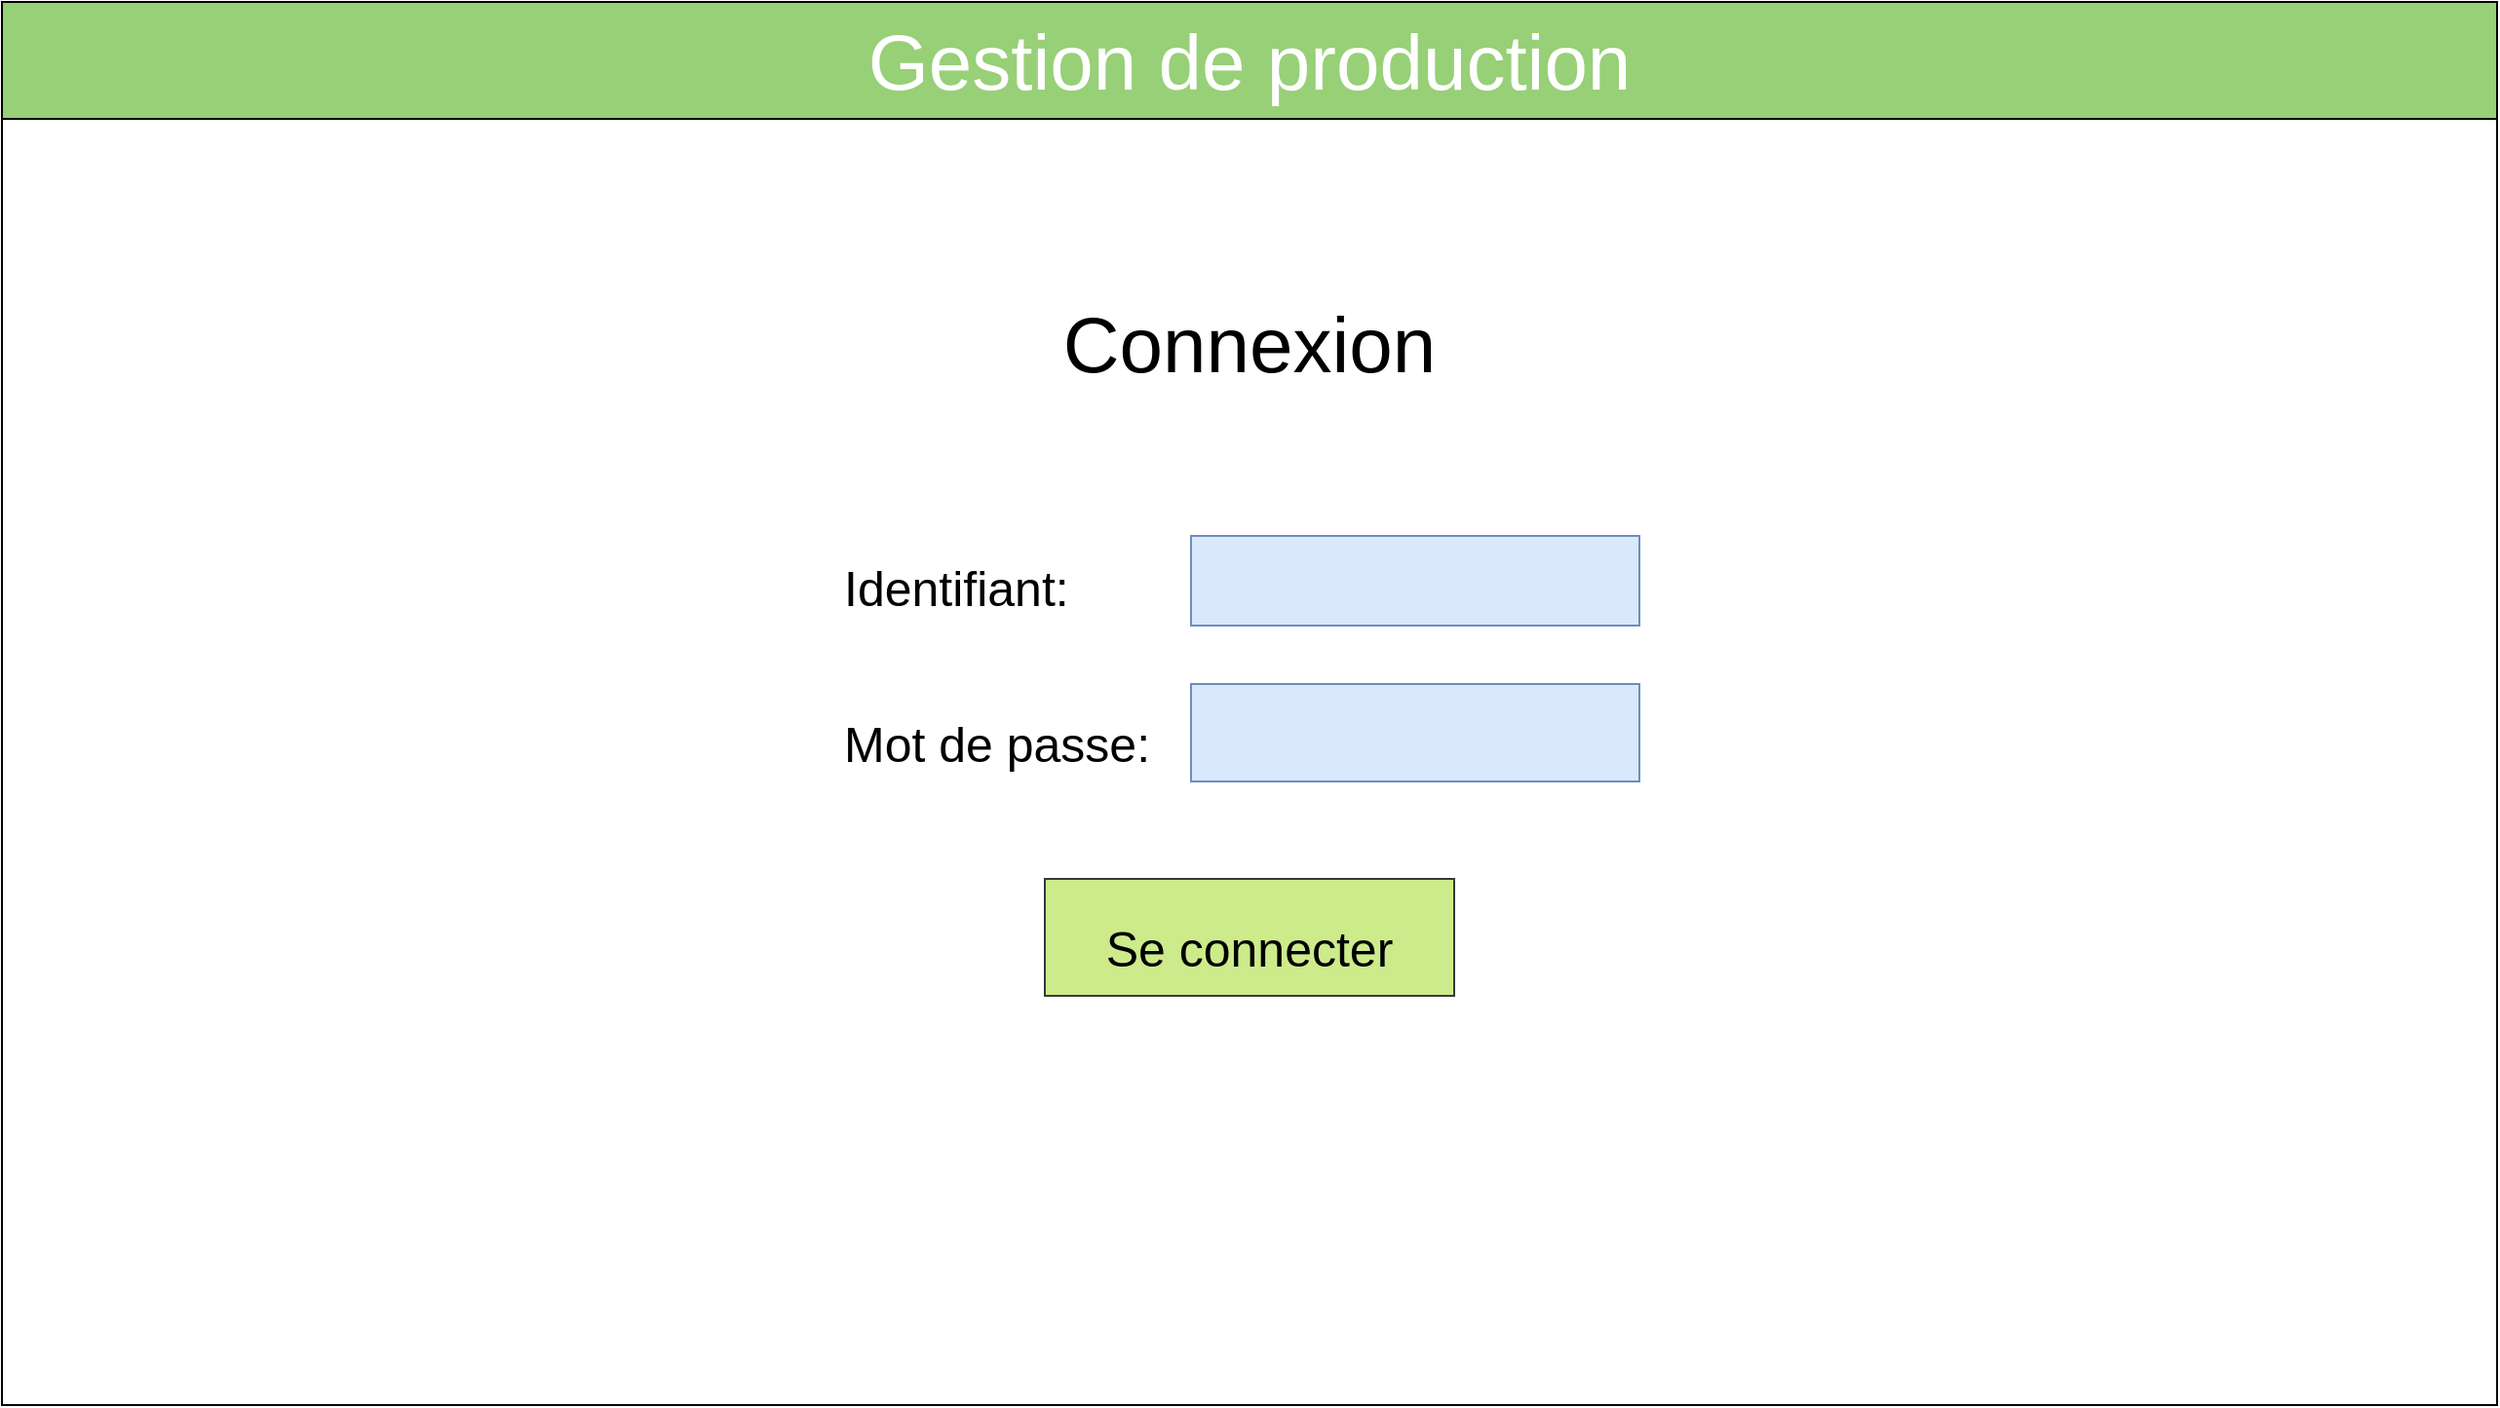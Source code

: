 <mxfile version="12.7.9" type="device"><diagram id="GhVPQ0YpIrOQ6UbRpInQ" name="Page-1"><mxGraphModel dx="2031" dy="1064" grid="1" gridSize="10" guides="1" tooltips="1" connect="1" arrows="1" fold="1" page="1" pageScale="1" pageWidth="827" pageHeight="1169" math="0" shadow="0"><root><mxCell id="0"/><mxCell id="1" parent="0"/><mxCell id="LXyE5wNZFncjp-wmxIgW-1" value="" style="rounded=0;whiteSpace=wrap;html=1;" vertex="1" parent="1"><mxGeometry x="190" y="310" width="1280" height="720" as="geometry"/></mxCell><mxCell id="LXyE5wNZFncjp-wmxIgW-4" value="Connexion" style="text;html=1;strokeColor=none;fillColor=none;align=center;verticalAlign=middle;whiteSpace=wrap;rounded=0;fontSize=40;" vertex="1" parent="1"><mxGeometry x="590" y="460" width="480" height="50" as="geometry"/></mxCell><mxCell id="LXyE5wNZFncjp-wmxIgW-5" value="" style="rounded=0;whiteSpace=wrap;html=1;fontSize=40;fillColor=#dae8fc;strokeColor=#6c8ebf;" vertex="1" parent="1"><mxGeometry x="800" y="584" width="230" height="46" as="geometry"/></mxCell><mxCell id="LXyE5wNZFncjp-wmxIgW-6" value="" style="rounded=0;whiteSpace=wrap;html=1;fontSize=40;fillColor=#dae8fc;strokeColor=#6c8ebf;" vertex="1" parent="1"><mxGeometry x="800" y="660" width="230" height="50" as="geometry"/></mxCell><mxCell id="LXyE5wNZFncjp-wmxIgW-7" value="&lt;font style=&quot;font-size: 25px&quot;&gt;Identifiant:&lt;/font&gt;" style="text;html=1;strokeColor=none;fillColor=none;align=left;verticalAlign=middle;whiteSpace=wrap;rounded=0;fontSize=40;shadow=0;comic=0;glass=0;" vertex="1" parent="1"><mxGeometry x="620" y="580" width="140" height="50" as="geometry"/></mxCell><mxCell id="LXyE5wNZFncjp-wmxIgW-8" value="&lt;font style=&quot;font-size: 25px&quot;&gt;Mot de passe:&lt;/font&gt;" style="text;html=1;strokeColor=none;fillColor=none;align=left;verticalAlign=middle;whiteSpace=wrap;rounded=0;fontSize=40;" vertex="1" parent="1"><mxGeometry x="620" y="660" width="160" height="50" as="geometry"/></mxCell><mxCell id="LXyE5wNZFncjp-wmxIgW-10" value="&lt;font style=&quot;font-size: 25px&quot;&gt;Se connecter&lt;/font&gt;" style="rounded=0;whiteSpace=wrap;html=1;shadow=0;glass=0;comic=0;fontSize=40;align=center;fillColor=#cdeb8b;strokeColor=#36393d;" vertex="1" parent="1"><mxGeometry x="725" y="760" width="210" height="60" as="geometry"/></mxCell><mxCell id="LXyE5wNZFncjp-wmxIgW-14" value="" style="rounded=0;whiteSpace=wrap;html=1;shadow=0;glass=0;comic=0;fontSize=40;align=center;fillColor=#97D077;strokeColor=#000000;" vertex="1" parent="1"><mxGeometry x="190" y="310" width="1280" height="60" as="geometry"/></mxCell><mxCell id="LXyE5wNZFncjp-wmxIgW-13" value="Gestion de production" style="text;html=1;align=center;verticalAlign=middle;whiteSpace=wrap;rounded=0;shadow=0;glass=0;comic=0;fontSize=40;labelBackgroundColor=none;labelBorderColor=none;fontStyle=0;fontColor=#FFFFFF;" vertex="1" parent="1"><mxGeometry x="590" y="320" width="480" height="40" as="geometry"/></mxCell></root></mxGraphModel></diagram></mxfile>